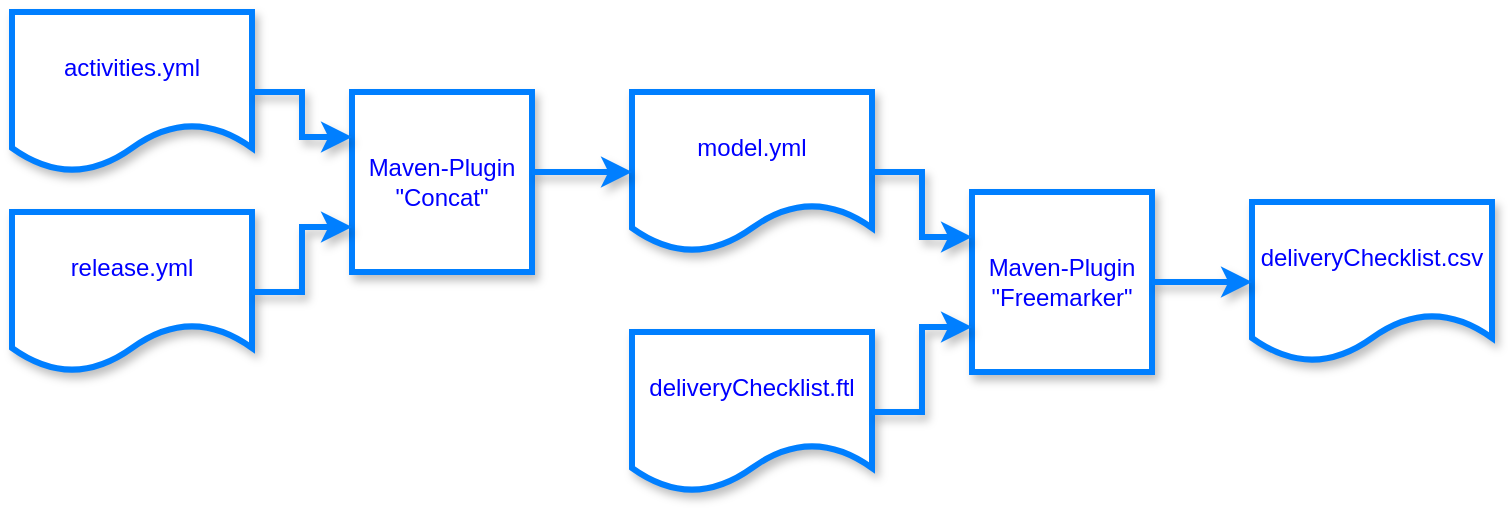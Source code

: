 <mxfile version="16.6.6" type="github">
  <diagram id="kmOO4K7gCfmuZEOy1T-Y" name="Page-1">
    <mxGraphModel dx="1422" dy="752" grid="1" gridSize="10" guides="1" tooltips="1" connect="1" arrows="1" fold="1" page="1" pageScale="1" pageWidth="827" pageHeight="1169" math="0" shadow="0">
      <root>
        <mxCell id="0" />
        <mxCell id="1" parent="0" />
        <mxCell id="HuoqXFGGEdhnXORCjlyn-1" value="activities.yml" style="shape=document;whiteSpace=wrap;html=1;boundedLbl=1;strokeColor=#007FFF;shadow=1;strokeWidth=3;fontColor=#0000FF;" parent="1" vertex="1">
          <mxGeometry x="30" y="40" width="120" height="80" as="geometry" />
        </mxCell>
        <mxCell id="HuoqXFGGEdhnXORCjlyn-2" value="release.yml" style="shape=document;whiteSpace=wrap;html=1;boundedLbl=1;strokeColor=#007FFF;shadow=1;strokeWidth=3;fontColor=#0000FF;" parent="1" vertex="1">
          <mxGeometry x="30" y="140" width="120" height="80" as="geometry" />
        </mxCell>
        <mxCell id="HuoqXFGGEdhnXORCjlyn-3" value="model.yml" style="shape=document;whiteSpace=wrap;html=1;boundedLbl=1;strokeColor=#007FFF;shadow=1;strokeWidth=3;fontColor=#0000FF;" parent="1" vertex="1">
          <mxGeometry x="340" y="80" width="120" height="80" as="geometry" />
        </mxCell>
        <mxCell id="HuoqXFGGEdhnXORCjlyn-4" value="&lt;div&gt;Maven-Plugin&lt;/div&gt;&lt;div&gt;&quot;Concat&quot;&lt;br&gt;&lt;/div&gt;" style="whiteSpace=wrap;html=1;aspect=fixed;strokeColor=#007FFF;shadow=1;strokeWidth=3;fontColor=#0000FF;" parent="1" vertex="1">
          <mxGeometry x="200" y="80" width="90" height="90" as="geometry" />
        </mxCell>
        <mxCell id="HuoqXFGGEdhnXORCjlyn-5" value="&lt;div&gt;Maven-Plugin&lt;/div&gt;&lt;div&gt;&quot;Freemarker&quot;&lt;br&gt;&lt;/div&gt;" style="whiteSpace=wrap;html=1;aspect=fixed;strokeColor=#007FFF;shadow=1;strokeWidth=3;fontColor=#0000FF;" parent="1" vertex="1">
          <mxGeometry x="510" y="130" width="90" height="90" as="geometry" />
        </mxCell>
        <mxCell id="HuoqXFGGEdhnXORCjlyn-6" value="deliveryChecklist.csv" style="shape=document;whiteSpace=wrap;html=1;boundedLbl=1;strokeColor=#007FFF;shadow=1;strokeWidth=3;fontColor=#0000FF;" parent="1" vertex="1">
          <mxGeometry x="650" y="135" width="120" height="80" as="geometry" />
        </mxCell>
        <mxCell id="HuoqXFGGEdhnXORCjlyn-7" value="deliveryChecklist.ftl" style="shape=document;whiteSpace=wrap;html=1;boundedLbl=1;strokeColor=#007FFF;shadow=1;strokeWidth=3;fontColor=#0000FF;" parent="1" vertex="1">
          <mxGeometry x="340" y="200" width="120" height="80" as="geometry" />
        </mxCell>
        <mxCell id="HuoqXFGGEdhnXORCjlyn-8" value="" style="endArrow=classic;html=1;rounded=0;exitX=1;exitY=0.5;exitDx=0;exitDy=0;edgeStyle=orthogonalEdgeStyle;entryX=0;entryY=0.25;entryDx=0;entryDy=0;strokeColor=#007FFF;shadow=1;strokeWidth=3;fontColor=#0000FF;" parent="1" source="HuoqXFGGEdhnXORCjlyn-1" target="HuoqXFGGEdhnXORCjlyn-4" edge="1">
          <mxGeometry width="50" height="50" relative="1" as="geometry">
            <mxPoint x="340" y="330" as="sourcePoint" />
            <mxPoint x="390" y="280" as="targetPoint" />
          </mxGeometry>
        </mxCell>
        <mxCell id="HuoqXFGGEdhnXORCjlyn-9" value="" style="endArrow=classic;html=1;rounded=0;exitX=1;exitY=0.5;exitDx=0;exitDy=0;edgeStyle=orthogonalEdgeStyle;entryX=0;entryY=0.75;entryDx=0;entryDy=0;strokeColor=#007FFF;shadow=1;strokeWidth=3;fontColor=#0000FF;" parent="1" source="HuoqXFGGEdhnXORCjlyn-2" target="HuoqXFGGEdhnXORCjlyn-4" edge="1">
          <mxGeometry width="50" height="50" relative="1" as="geometry">
            <mxPoint x="160" y="90" as="sourcePoint" />
            <mxPoint x="210" y="112.5" as="targetPoint" />
          </mxGeometry>
        </mxCell>
        <mxCell id="HuoqXFGGEdhnXORCjlyn-10" value="" style="endArrow=classic;html=1;rounded=0;exitX=1;exitY=0.444;exitDx=0;exitDy=0;edgeStyle=orthogonalEdgeStyle;entryX=0;entryY=0.5;entryDx=0;entryDy=0;exitPerimeter=0;strokeColor=#007FFF;shadow=1;strokeWidth=3;fontColor=#0000FF;" parent="1" source="HuoqXFGGEdhnXORCjlyn-4" target="HuoqXFGGEdhnXORCjlyn-3" edge="1">
          <mxGeometry width="50" height="50" relative="1" as="geometry">
            <mxPoint x="170" y="100" as="sourcePoint" />
            <mxPoint x="220" y="122.5" as="targetPoint" />
          </mxGeometry>
        </mxCell>
        <mxCell id="HuoqXFGGEdhnXORCjlyn-11" value="" style="endArrow=classic;html=1;rounded=0;exitX=1;exitY=0.5;exitDx=0;exitDy=0;edgeStyle=orthogonalEdgeStyle;entryX=0;entryY=0.25;entryDx=0;entryDy=0;strokeColor=#007FFF;shadow=1;strokeWidth=3;fontColor=#0000FF;" parent="1" source="HuoqXFGGEdhnXORCjlyn-3" target="HuoqXFGGEdhnXORCjlyn-5" edge="1">
          <mxGeometry width="50" height="50" relative="1" as="geometry">
            <mxPoint x="180" y="110" as="sourcePoint" />
            <mxPoint x="230" y="132.5" as="targetPoint" />
          </mxGeometry>
        </mxCell>
        <mxCell id="HuoqXFGGEdhnXORCjlyn-12" value="" style="endArrow=classic;html=1;rounded=0;exitX=1;exitY=0.5;exitDx=0;exitDy=0;edgeStyle=orthogonalEdgeStyle;entryX=0;entryY=0.75;entryDx=0;entryDy=0;strokeColor=#007FFF;shadow=1;strokeWidth=3;fontColor=#0000FF;" parent="1" source="HuoqXFGGEdhnXORCjlyn-7" target="HuoqXFGGEdhnXORCjlyn-5" edge="1">
          <mxGeometry width="50" height="50" relative="1" as="geometry">
            <mxPoint x="190" y="120" as="sourcePoint" />
            <mxPoint x="240" y="142.5" as="targetPoint" />
          </mxGeometry>
        </mxCell>
        <mxCell id="HuoqXFGGEdhnXORCjlyn-14" value="" style="endArrow=classic;html=1;rounded=0;exitX=1;exitY=0.5;exitDx=0;exitDy=0;edgeStyle=orthogonalEdgeStyle;entryX=0;entryY=0.5;entryDx=0;entryDy=0;strokeColor=#007FFF;shadow=1;strokeWidth=3;fontColor=#0000FF;" parent="1" source="HuoqXFGGEdhnXORCjlyn-5" target="HuoqXFGGEdhnXORCjlyn-6" edge="1">
          <mxGeometry width="50" height="50" relative="1" as="geometry">
            <mxPoint x="200" y="130" as="sourcePoint" />
            <mxPoint x="250" y="152.5" as="targetPoint" />
          </mxGeometry>
        </mxCell>
      </root>
    </mxGraphModel>
  </diagram>
</mxfile>
